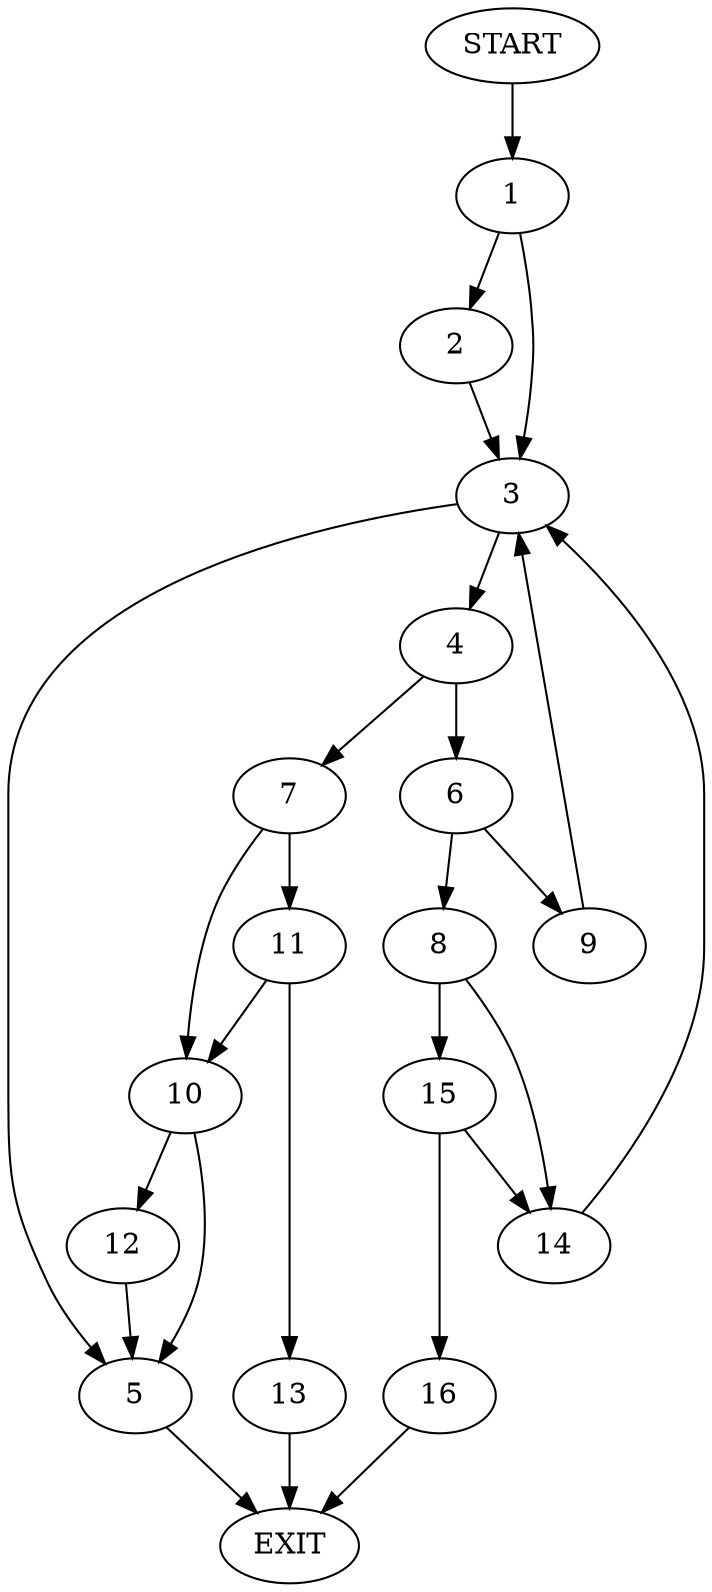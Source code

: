 digraph {
0 [label="START"]
17 [label="EXIT"]
0 -> 1
1 -> 2
1 -> 3
2 -> 3
3 -> 4
3 -> 5
5 -> 17
4 -> 6
4 -> 7
6 -> 8
6 -> 9
7 -> 10
7 -> 11
10 -> 12
10 -> 5
11 -> 10
11 -> 13
13 -> 17
12 -> 5
8 -> 14
8 -> 15
9 -> 3
14 -> 3
15 -> 14
15 -> 16
16 -> 17
}
